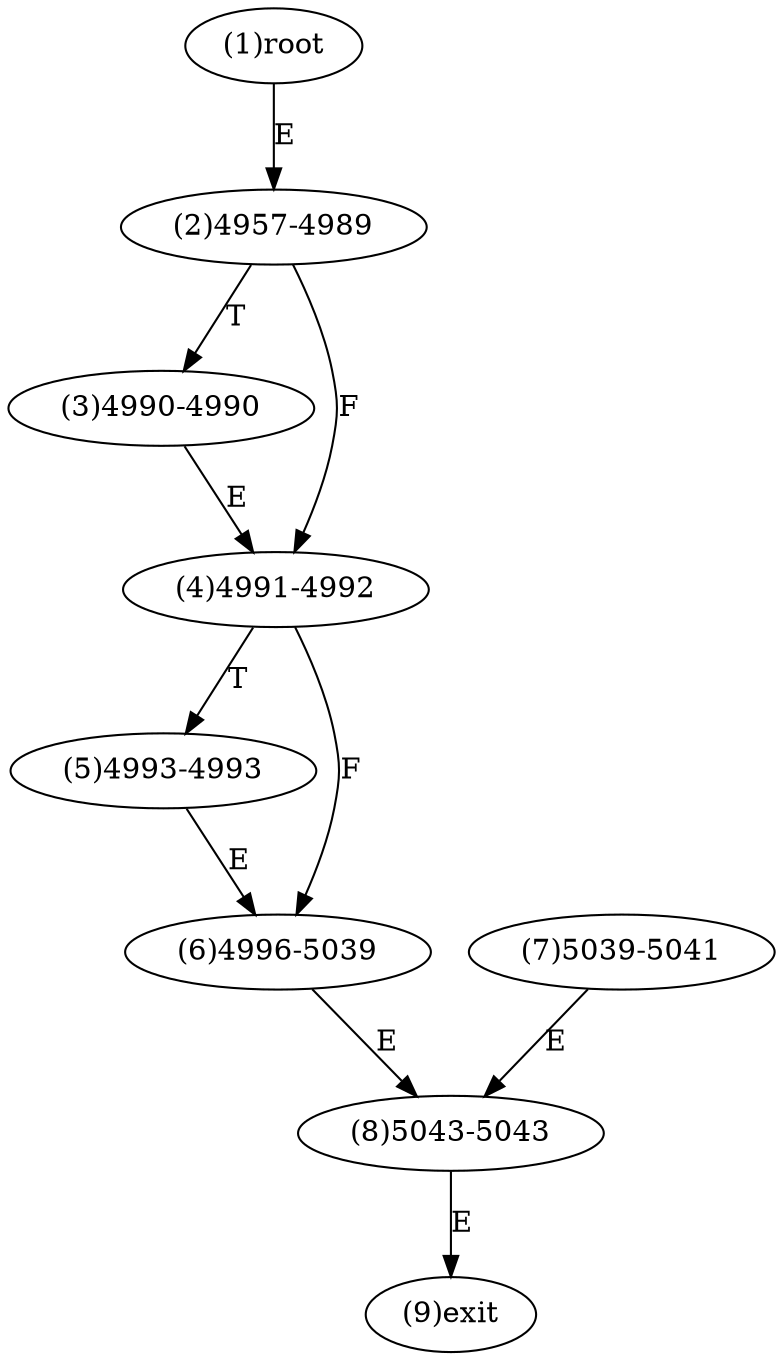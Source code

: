 digraph "" { 
1[ label="(1)root"];
2[ label="(2)4957-4989"];
3[ label="(3)4990-4990"];
4[ label="(4)4991-4992"];
5[ label="(5)4993-4993"];
6[ label="(6)4996-5039"];
7[ label="(7)5039-5041"];
8[ label="(8)5043-5043"];
9[ label="(9)exit"];
1->2[ label="E"];
2->4[ label="F"];
2->3[ label="T"];
3->4[ label="E"];
4->6[ label="F"];
4->5[ label="T"];
5->6[ label="E"];
6->8[ label="E"];
7->8[ label="E"];
8->9[ label="E"];
}
